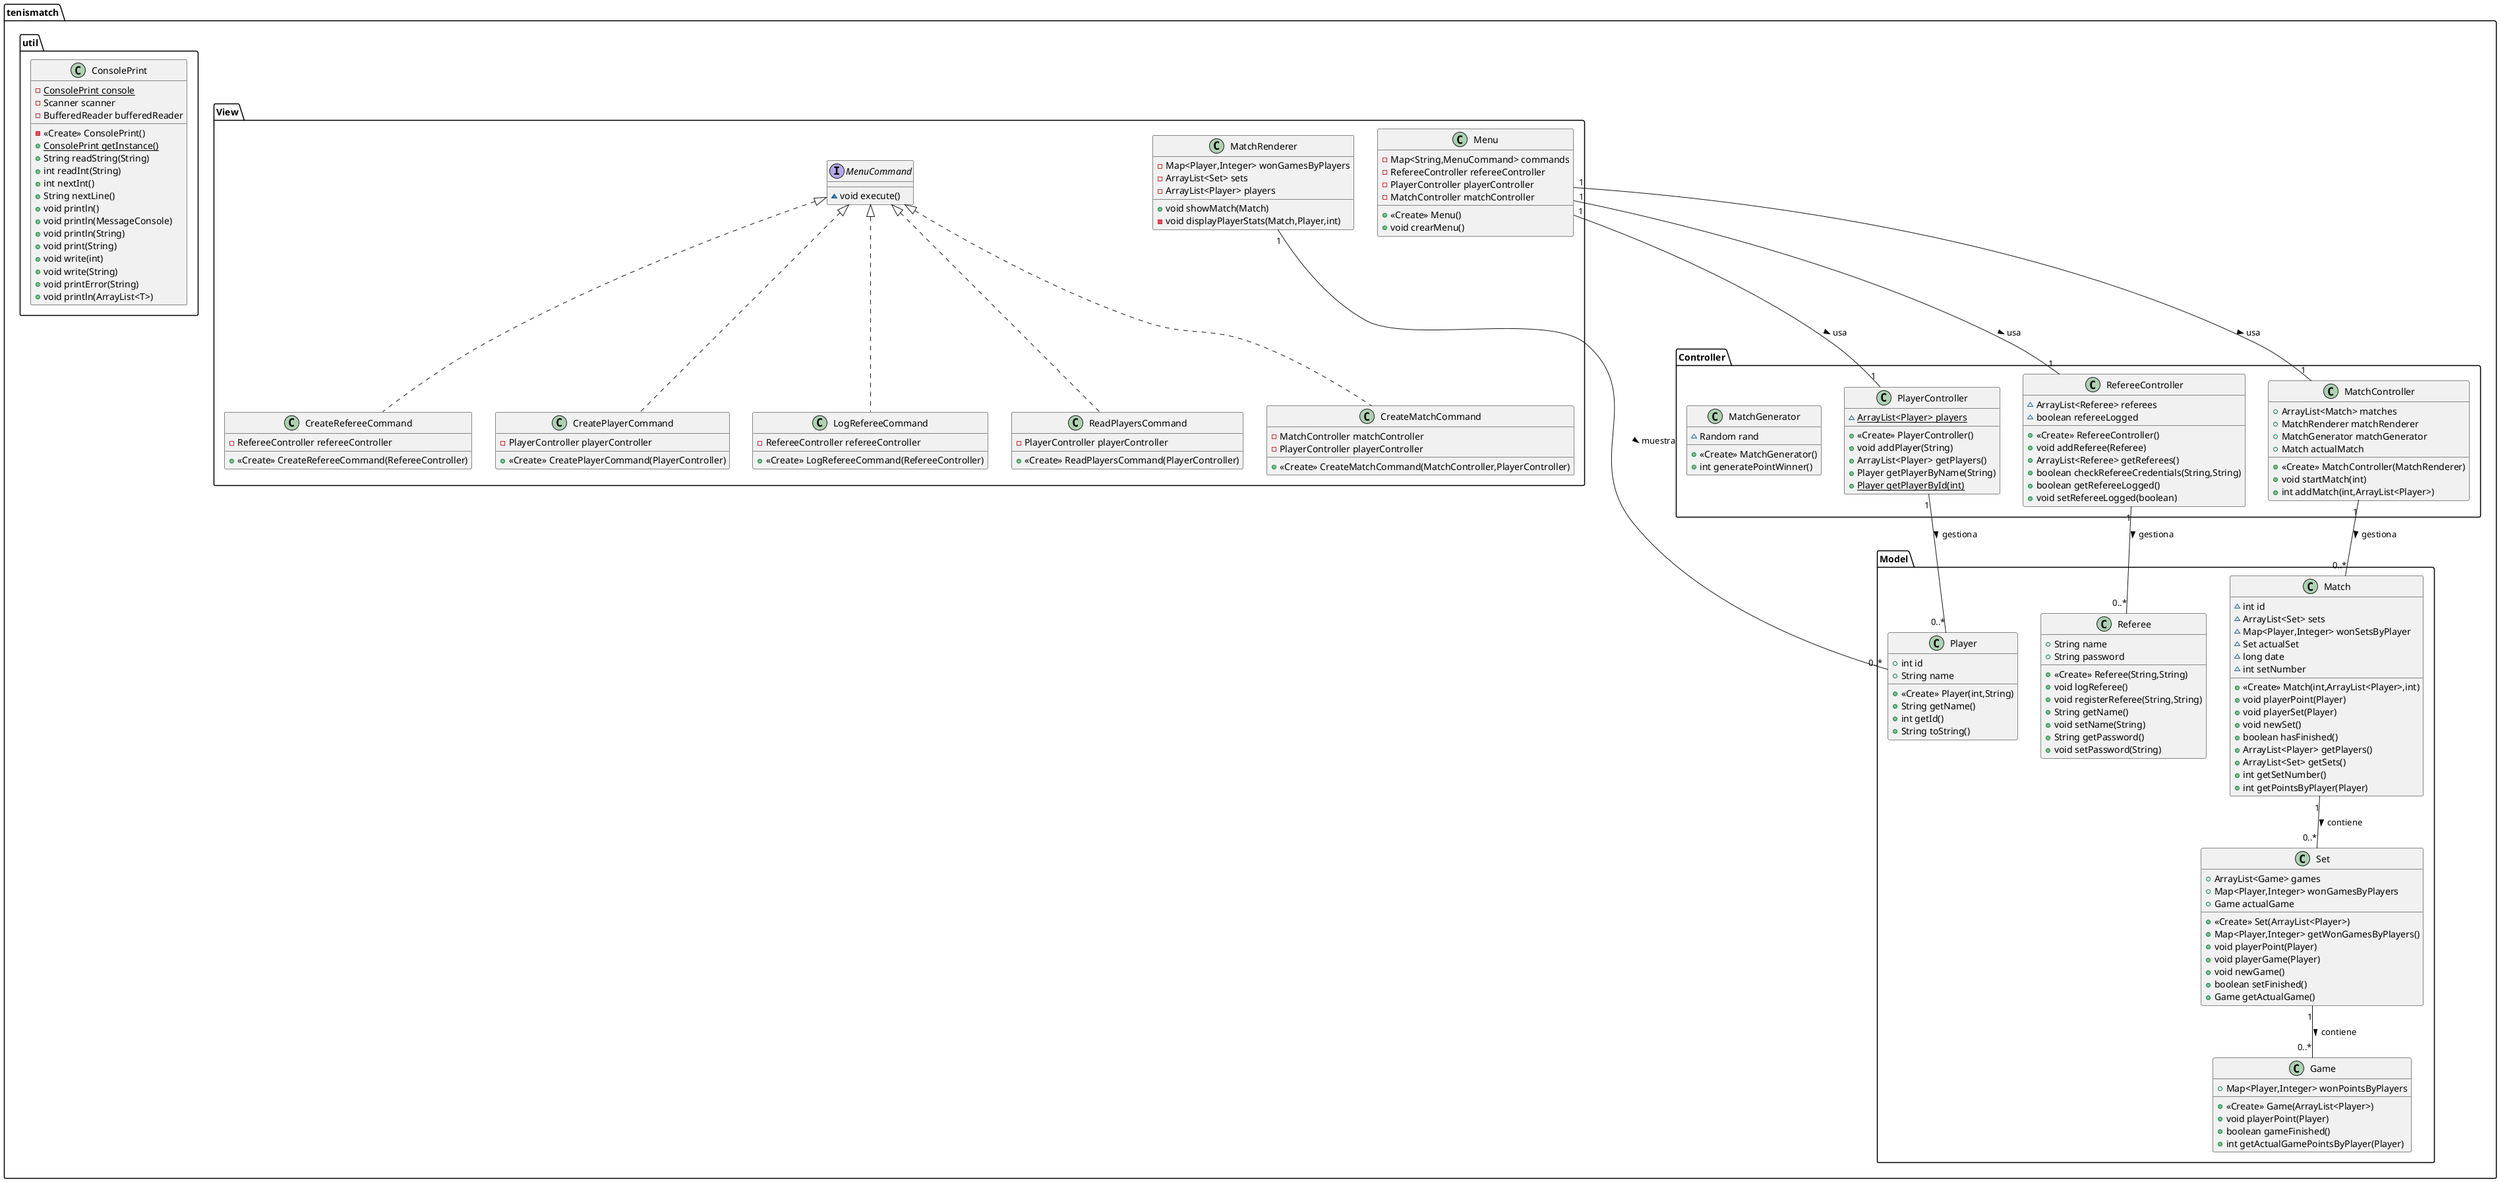 @startuml

class tenismatch.Model.Set {
    + ArrayList<Game> games
    + Map<Player,Integer> wonGamesByPlayers
    + Game actualGame
    + <<Create>> Set(ArrayList<Player>)
    + Map<Player,Integer> getWonGamesByPlayers()
    + void playerPoint(Player)
    + void playerGame(Player)
    + void newGame()
    + boolean setFinished()
    + Game getActualGame()
}

class tenismatch.Controller.RefereeController {
    ~ ArrayList<Referee> referees
    ~ boolean refereeLogged
    + <<Create>> RefereeController()
    + void addReferee(Referee)
    + ArrayList<Referee> getReferees()
    + boolean checkRefereeCredentials(String,String)
    + boolean getRefereeLogged()
    + void setRefereeLogged(boolean)
}

class tenismatch.View.CreatePlayerCommand {
    - PlayerController playerController
    + <<Create>> CreatePlayerCommand(PlayerController)
}

class tenismatch.Model.Player {
    + int id
    + String name
    + <<Create>> Player(int,String)
    + String getName()
    + int getId()
    + String toString()
}

class tenismatch.Controller.PlayerController {
    ~ {static} ArrayList<Player> players
    + <<Create>> PlayerController()
    + void addPlayer(String)
    + ArrayList<Player> getPlayers()
    + Player getPlayerByName(String)
    + {static} Player getPlayerById(int)
}

class tenismatch.View.LogRefereeCommand {
    - RefereeController refereeController
    + <<Create>> LogRefereeCommand(RefereeController)
}

interface tenismatch.View.MenuCommand {
    ~ void execute()
}

class tenismatch.Controller.MatchController {
    + ArrayList<Match> matches
    + MatchRenderer matchRenderer
    + MatchGenerator matchGenerator
    + Match actualMatch
    + <<Create>> MatchController(MatchRenderer)
    + void startMatch(int)
    + int addMatch(int,ArrayList<Player>)
}

class tenismatch.util.ConsolePrint {
    - {static} ConsolePrint console
    - Scanner scanner
    - BufferedReader bufferedReader
    - <<Create>> ConsolePrint()
    + {static} ConsolePrint getInstance()
    + String readString(String)
    + int readInt(String)
    + int nextInt()
    + String nextLine()
    + void println()
    + void println(MessageConsole)
    + void println(String)
    + void print(String)
    + void write(int)
    + void write(String)
    + void printError(String)
    + void println(ArrayList<T>)
}

class tenismatch.View.ReadPlayersCommand {
    - PlayerController playerController
    + <<Create>> ReadPlayersCommand(PlayerController)
}

class tenismatch.View.MatchRenderer {
    - Map<Player,Integer> wonGamesByPlayers
    - ArrayList<Set> sets
    - ArrayList<Player> players
    + void showMatch(Match)
    - void displayPlayerStats(Match,Player,int)
}

class tenismatch.Controller.MatchGenerator {
    ~ Random rand
    + <<Create>> MatchGenerator()
    + int generatePointWinner()
}

class tenismatch.View.CreateMatchCommand {
    - MatchController matchController
    - PlayerController playerController
    + <<Create>> CreateMatchCommand(MatchController,PlayerController)
}

class tenismatch.View.CreateRefereeCommand {
    - RefereeController refereeController
    + <<Create>> CreateRefereeCommand(RefereeController)
}

class tenismatch.Model.Match {
    ~ int id
    ~ ArrayList<Set> sets
    ~ Map<Player,Integer> wonSetsByPlayer
    ~ Set actualSet
    ~ long date
    ~ int setNumber
    + <<Create>> Match(int,ArrayList<Player>,int)
    + void playerPoint(Player)
    + void playerSet(Player)
    + void newSet()
    + boolean hasFinished()
    + ArrayList<Player> getPlayers()
    + ArrayList<Set> getSets()
    + int getSetNumber()
    + int getPointsByPlayer(Player)
}

class tenismatch.Model.Referee {
    + String name
    + String password
    + <<Create>> Referee(String,String)
    + void logReferee()
    + void registerReferee(String,String)
    + String getName()
    + void setName(String)
    + String getPassword()
    + void setPassword(String)
}

class tenismatch.Model.Game {
    + Map<Player,Integer> wonPointsByPlayers
    + <<Create>> Game(ArrayList<Player>)
    + void playerPoint(Player)
    + boolean gameFinished()
    + int getActualGamePointsByPlayer(Player)
}

class tenismatch.View.Menu {
    - Map<String,MenuCommand> commands
    - RefereeController refereeController
    - PlayerController playerController
    - MatchController matchController
    + <<Create>> Menu()
    + void crearMenu()
}

tenismatch.Model.Set "1" -- "0..*" tenismatch.Model.Game : contiene >
tenismatch.Model.Match "1" -- "0..*" tenismatch.Model.Set : contiene >
tenismatch.Controller.MatchController "1" -- "0..*" tenismatch.Model.Match : gestiona >
tenismatch.Controller.PlayerController "1" -- "0..*" tenismatch.Model.Player : gestiona >
tenismatch.Controller.RefereeController "1" -- "0..*" tenismatch.Model.Referee : gestiona >
tenismatch.View.MatchRenderer "1" -- "0..*" tenismatch.Model.Player : muestra >
tenismatch.View.Menu "1" -- "1" tenismatch.Controller.RefereeController : usa >
tenismatch.View.Menu "1" -- "1" tenismatch.Controller.PlayerController : usa >
tenismatch.View.Menu "1" -- "1" tenismatch.Controller.MatchController : usa >

tenismatch.View.MenuCommand <|.. tenismatch.View.CreatePlayerCommand
tenismatch.View.MenuCommand <|.. tenismatch.View.LogRefereeCommand
tenismatch.View.MenuCommand <|.. tenismatch.View.ReadPlayersCommand
tenismatch.View.MenuCommand <|.. tenismatch.View.CreateMatchCommand
tenismatch.View.MenuCommand <|.. tenismatch.View.CreateRefereeCommand

@enduml
